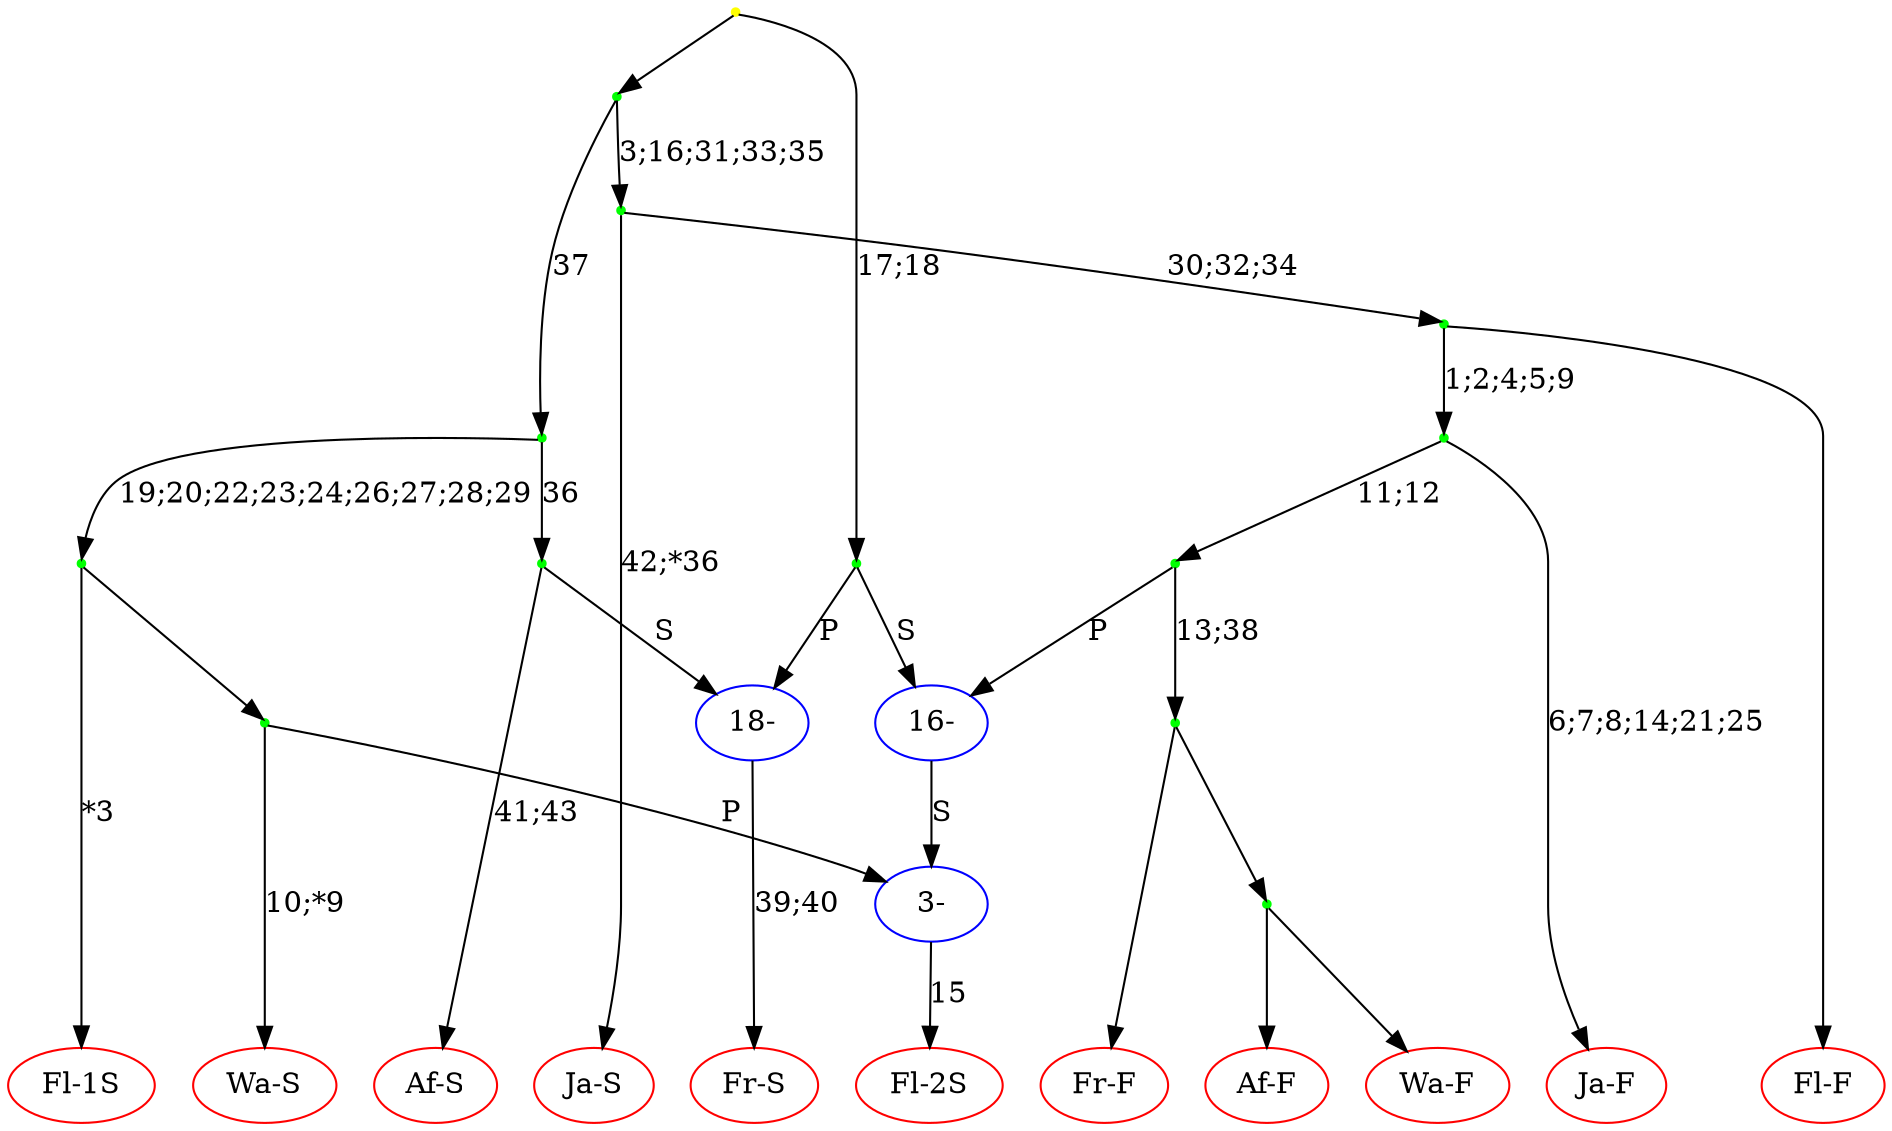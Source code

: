 digraph ARG {
  { rank = same; 0; 1; 2; 3; 4; 5; 6; 7; 8; 9; 10; }
  0 [label="Fl-F",color=red];
  22 -> 0;
  1 [label="Ja-F",color=red];
  21 -> 1 [label="6;7;8;14;21;25"];
  2 [label="Af-F",color=red];
  11 -> 2;
  3 [label="Wa-F",color=red];
  11 -> 3;
  4 [label="Fr-F",color=red];
  12 -> 4;
  5 [label="Fl-1S",color=red];
  17 -> 5 [label="*3"];
  6 [label="Wa-S",color=red];
  16 -> 6 [label="10;*9"];
  7 [label="Af-S",color=red];
  14 -> 7 [label="41;43"];
  8 [label="Fr-S",color=red];
  13 -> 8 [label="39;40"];
  9 [label="Ja-S",color=red];
  23 -> 9 [label="42;*36"];
  10 [label="Fl-2S",color=red];
  15 -> 10 [label="15"];
  11 [label="",shape=point,color=green];
  12 -> 11;
  12 [label="",shape=point,color=green];
  20 -> 12 [label="13;38"];
  13 [label="18-",color=blue];
  25 -> 13 [label="P"]
  14 -> 13 [label="S"]
  14 [label="",shape=point,color=green];
  18 -> 14 [label="36"];
  15 [label="3-",color=blue];
  16 -> 15 [label="P"]
  19 -> 15 [label="S"]
  16 [label="",shape=point,color=green];
  17 -> 16;
  17 [label="",shape=point,color=green];
  18 -> 17 [label="19;20;22;23;24;26;27;28;29"];
  18 [label="",shape=point,color=green];
  24 -> 18 [label="37"];
  19 [label="16-",color=blue];
  20 -> 19 [label="P"]
  25 -> 19 [label="S"]
  20 [label="",shape=point,color=green];
  21 -> 20 [label="11;12"];
  21 [label="",shape=point,color=green];
  22 -> 21 [label="1;2;4;5;9"];
  22 [label="",shape=point,color=green];
  23 -> 22 [label="30;32;34"];
  23 [label="",shape=point,color=green];
  24 -> 23 [label="3;16;31;33;35"];
  24 [label="",shape=point,color=green];
  26 -> 24;
  25 [label="",shape=point,color=green];
  26 -> 25 [label="17;18"];
  26 [label="",shape=point,color=yellow];
}
